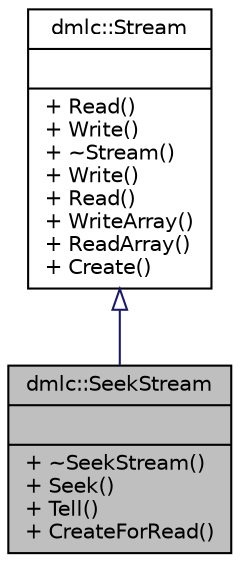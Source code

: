 digraph "dmlc::SeekStream"
{
 // LATEX_PDF_SIZE
  edge [fontname="Helvetica",fontsize="10",labelfontname="Helvetica",labelfontsize="10"];
  node [fontname="Helvetica",fontsize="10",shape=record];
  Node1 [label="{dmlc::SeekStream\n||+ ~SeekStream()\l+ Seek()\l+ Tell()\l+ CreateForRead()\l}",height=0.2,width=0.4,color="black", fillcolor="grey75", style="filled", fontcolor="black",tooltip="interface of i/o stream that support seek"];
  Node2 -> Node1 [dir="back",color="midnightblue",fontsize="10",style="solid",arrowtail="onormal",fontname="Helvetica"];
  Node2 [label="{dmlc::Stream\n||+ Read()\l+ Write()\l+ ~Stream()\l+ Write()\l+ Read()\l+ WriteArray()\l+ ReadArray()\l+ Create()\l}",height=0.2,width=0.4,color="black", fillcolor="white", style="filled",URL="$classdmlc_1_1Stream.html",tooltip="interface of stream I/O for serialization"];
}
